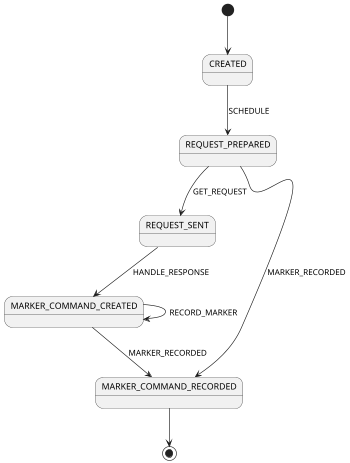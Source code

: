 ` Copyright (C) 2020 Temporal Technologies, Inc. All Rights Reserved.
`
` Copyright 2012-2016 Amazon.com, Inc. or its affiliates. All Rights Reserved.
`
` Modifications copyright (C) 2017 Uber Technologies, Inc.
`
` Licensed under the Apache License, Version 2.0 (the "License"). You may not
` use this file except in compliance with the License. A copy of the License is
` located at
`
` http://aws.amazon.com/apache2.0
`
` or in the "license" file accompanying this file. This file is distributed on
` an "AS IS" BASIS, WITHOUT WARRANTIES OR CONDITIONS OF ANY KIND, either
` express or implied. See the License for the specific language governing
` permissions and limitations under the License.

` PlantUML <plantuml.com> State Diagram.
` Generated from src/main/java/io/temporal/internal/csm/LocalActivityStateMachine.java
` by io.temporal.internal.csm.CommandsGeneratePlantUMLStateDiagrams.


@startuml
scale 350 width
[*] --> CREATED
CREATED --> REQUEST_PREPARED: SCHEDULE
REQUEST_PREPARED --> REQUEST_SENT: GET_REQUEST
REQUEST_SENT --> MARKER_COMMAND_CREATED: HANDLE_RESPONSE
MARKER_COMMAND_CREATED --> MARKER_COMMAND_CREATED: RECORD_MARKER
MARKER_COMMAND_CREATED --> MARKER_COMMAND_RECORDED: MARKER_RECORDED
REQUEST_PREPARED --> MARKER_COMMAND_RECORDED: MARKER_RECORDED
MARKER_COMMAND_RECORDED --> [*]
@enduml
